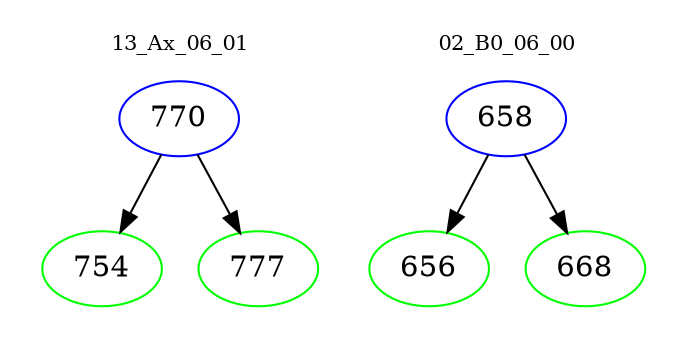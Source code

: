 digraph{
subgraph cluster_0 {
color = white
label = "13_Ax_06_01";
fontsize=10;
T0_770 [label="770", color="blue"]
T0_770 -> T0_754 [color="black"]
T0_754 [label="754", color="green"]
T0_770 -> T0_777 [color="black"]
T0_777 [label="777", color="green"]
}
subgraph cluster_1 {
color = white
label = "02_B0_06_00";
fontsize=10;
T1_658 [label="658", color="blue"]
T1_658 -> T1_656 [color="black"]
T1_656 [label="656", color="green"]
T1_658 -> T1_668 [color="black"]
T1_668 [label="668", color="green"]
}
}
